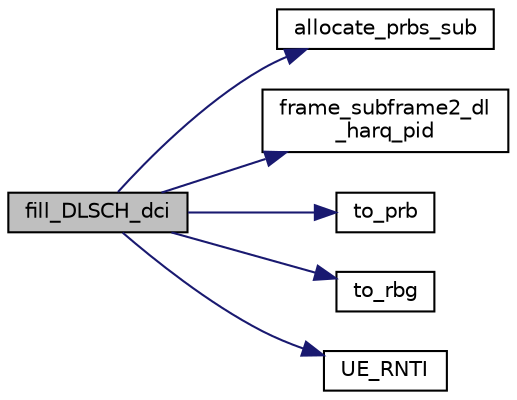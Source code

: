digraph "fill_DLSCH_dci"
{
 // LATEX_PDF_SIZE
  edge [fontname="Helvetica",fontsize="10",labelfontname="Helvetica",labelfontsize="10"];
  node [fontname="Helvetica",fontsize="10",shape=record];
  rankdir="LR";
  Node1 [label="fill_DLSCH_dci",height=0.2,width=0.4,color="black", fillcolor="grey75", style="filled", fontcolor="black",tooltip="Second stage of DLSCH scheduling, after schedule_SI, schedule_RA and schedule_dlsch have been called...."];
  Node1 -> Node2 [color="midnightblue",fontsize="10",style="solid",fontname="Helvetica"];
  Node2 [label="allocate_prbs_sub",height=0.2,width=0.4,color="black", fillcolor="white", style="filled",URL="$group____mac.html#gad01a8bb717ada36e91ff132d030d43dd",tooltip=" "];
  Node1 -> Node3 [color="midnightblue",fontsize="10",style="solid",fontname="Helvetica"];
  Node3 [label="frame_subframe2_dl\l_harq_pid",height=0.2,width=0.4,color="black", fillcolor="white", style="filled",URL="$group____mac.html#gad421ff52ee235a9a7990dccc2905b658",tooltip=" "];
  Node1 -> Node4 [color="midnightblue",fontsize="10",style="solid",fontname="Helvetica"];
  Node4 [label="to_prb",height=0.2,width=0.4,color="black", fillcolor="white", style="filled",URL="$group____mac.html#ga2ecb220c8c3fc34274ba8838c3106240",tooltip=" "];
  Node1 -> Node5 [color="midnightblue",fontsize="10",style="solid",fontname="Helvetica"];
  Node5 [label="to_rbg",height=0.2,width=0.4,color="black", fillcolor="white", style="filled",URL="$group____mac.html#gae94d89d4d8082f7704d151ec4a3c67da",tooltip=" "];
  Node1 -> Node6 [color="midnightblue",fontsize="10",style="solid",fontname="Helvetica"];
  Node6 [label="UE_RNTI",height=0.2,width=0.4,color="black", fillcolor="white", style="filled",URL="$group____mac.html#gab1357b72b8008581c108de6f662a3ca8",tooltip=" "];
}
